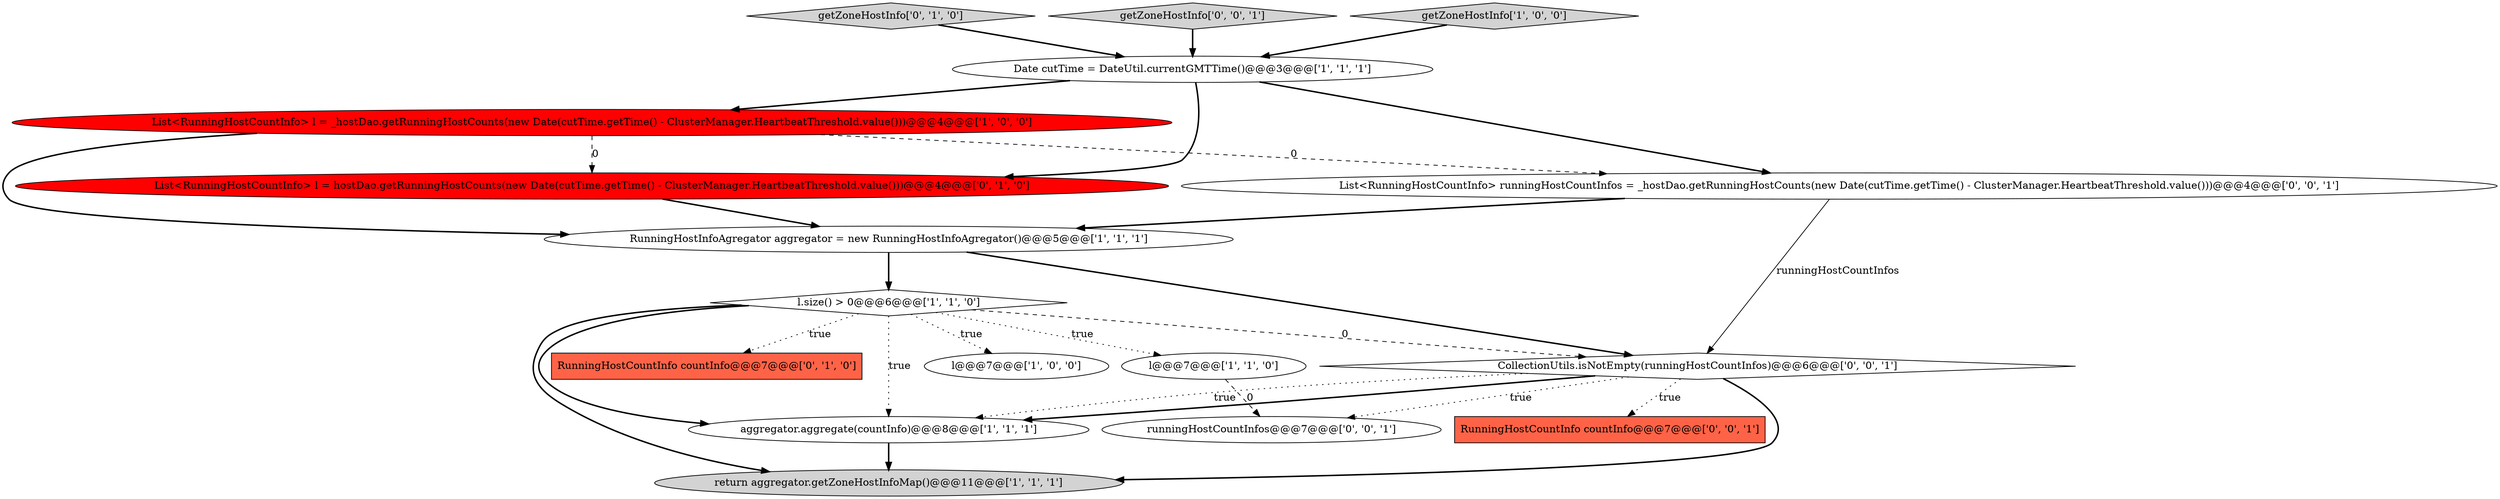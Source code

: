 digraph {
11 [style = filled, label = "getZoneHostInfo['0', '1', '0']", fillcolor = lightgray, shape = diamond image = "AAA0AAABBB2BBB"];
5 [style = filled, label = "List<RunningHostCountInfo> l = _hostDao.getRunningHostCounts(new Date(cutTime.getTime() - ClusterManager.HeartbeatThreshold.value()))@@@4@@@['1', '0', '0']", fillcolor = red, shape = ellipse image = "AAA1AAABBB1BBB"];
0 [style = filled, label = "Date cutTime = DateUtil.currentGMTTime()@@@3@@@['1', '1', '1']", fillcolor = white, shape = ellipse image = "AAA0AAABBB1BBB"];
16 [style = filled, label = "runningHostCountInfos@@@7@@@['0', '0', '1']", fillcolor = white, shape = ellipse image = "AAA0AAABBB3BBB"];
1 [style = filled, label = "RunningHostInfoAgregator aggregator = new RunningHostInfoAgregator()@@@5@@@['1', '1', '1']", fillcolor = white, shape = ellipse image = "AAA0AAABBB1BBB"];
9 [style = filled, label = "List<RunningHostCountInfo> l = hostDao.getRunningHostCounts(new Date(cutTime.getTime() - ClusterManager.HeartbeatThreshold.value()))@@@4@@@['0', '1', '0']", fillcolor = red, shape = ellipse image = "AAA1AAABBB2BBB"];
2 [style = filled, label = "aggregator.aggregate(countInfo)@@@8@@@['1', '1', '1']", fillcolor = white, shape = ellipse image = "AAA0AAABBB1BBB"];
12 [style = filled, label = "getZoneHostInfo['0', '0', '1']", fillcolor = lightgray, shape = diamond image = "AAA0AAABBB3BBB"];
14 [style = filled, label = "CollectionUtils.isNotEmpty(runningHostCountInfos)@@@6@@@['0', '0', '1']", fillcolor = white, shape = diamond image = "AAA0AAABBB3BBB"];
10 [style = filled, label = "RunningHostCountInfo countInfo@@@7@@@['0', '1', '0']", fillcolor = tomato, shape = box image = "AAA0AAABBB2BBB"];
7 [style = filled, label = "return aggregator.getZoneHostInfoMap()@@@11@@@['1', '1', '1']", fillcolor = lightgray, shape = ellipse image = "AAA0AAABBB1BBB"];
8 [style = filled, label = "l.size() > 0@@@6@@@['1', '1', '0']", fillcolor = white, shape = diamond image = "AAA0AAABBB1BBB"];
6 [style = filled, label = "l@@@7@@@['1', '1', '0']", fillcolor = white, shape = ellipse image = "AAA0AAABBB1BBB"];
13 [style = filled, label = "List<RunningHostCountInfo> runningHostCountInfos = _hostDao.getRunningHostCounts(new Date(cutTime.getTime() - ClusterManager.HeartbeatThreshold.value()))@@@4@@@['0', '0', '1']", fillcolor = white, shape = ellipse image = "AAA0AAABBB3BBB"];
3 [style = filled, label = "l@@@7@@@['1', '0', '0']", fillcolor = white, shape = ellipse image = "AAA0AAABBB1BBB"];
4 [style = filled, label = "getZoneHostInfo['1', '0', '0']", fillcolor = lightgray, shape = diamond image = "AAA0AAABBB1BBB"];
15 [style = filled, label = "RunningHostCountInfo countInfo@@@7@@@['0', '0', '1']", fillcolor = tomato, shape = box image = "AAA0AAABBB3BBB"];
5->13 [style = dashed, label="0"];
14->2 [style = dotted, label="true"];
0->9 [style = bold, label=""];
1->8 [style = bold, label=""];
0->13 [style = bold, label=""];
8->2 [style = dotted, label="true"];
5->9 [style = dashed, label="0"];
8->14 [style = dashed, label="0"];
8->10 [style = dotted, label="true"];
12->0 [style = bold, label=""];
8->3 [style = dotted, label="true"];
13->1 [style = bold, label=""];
8->7 [style = bold, label=""];
4->0 [style = bold, label=""];
14->7 [style = bold, label=""];
14->16 [style = dotted, label="true"];
5->1 [style = bold, label=""];
14->15 [style = dotted, label="true"];
11->0 [style = bold, label=""];
6->16 [style = dashed, label="0"];
13->14 [style = solid, label="runningHostCountInfos"];
8->6 [style = dotted, label="true"];
8->2 [style = bold, label=""];
1->14 [style = bold, label=""];
14->2 [style = bold, label=""];
2->7 [style = bold, label=""];
9->1 [style = bold, label=""];
0->5 [style = bold, label=""];
}
